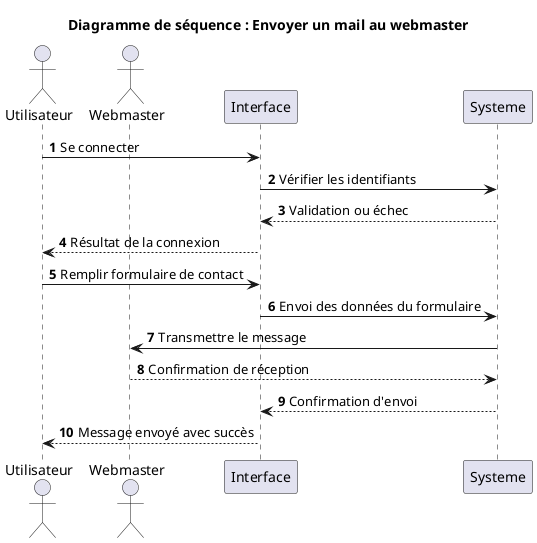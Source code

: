 @startuml
actor Utilisateur as User
actor Webmaster as WM

autonumber

title Diagramme de séquence : Envoyer un mail au webmaster

User -> Interface : Se connecter
Interface -> Systeme : Vérifier les identifiants
Systeme --> Interface : Validation ou échec
Interface --> User : Résultat de la connexion

User -> Interface : Remplir formulaire de contact
Interface -> Systeme : Envoi des données du formulaire
Systeme -> WM : Transmettre le message
WM --> Systeme : Confirmation de réception
Systeme --> Interface : Confirmation d'envoi
Interface --> User : Message envoyé avec succès
@enduml
